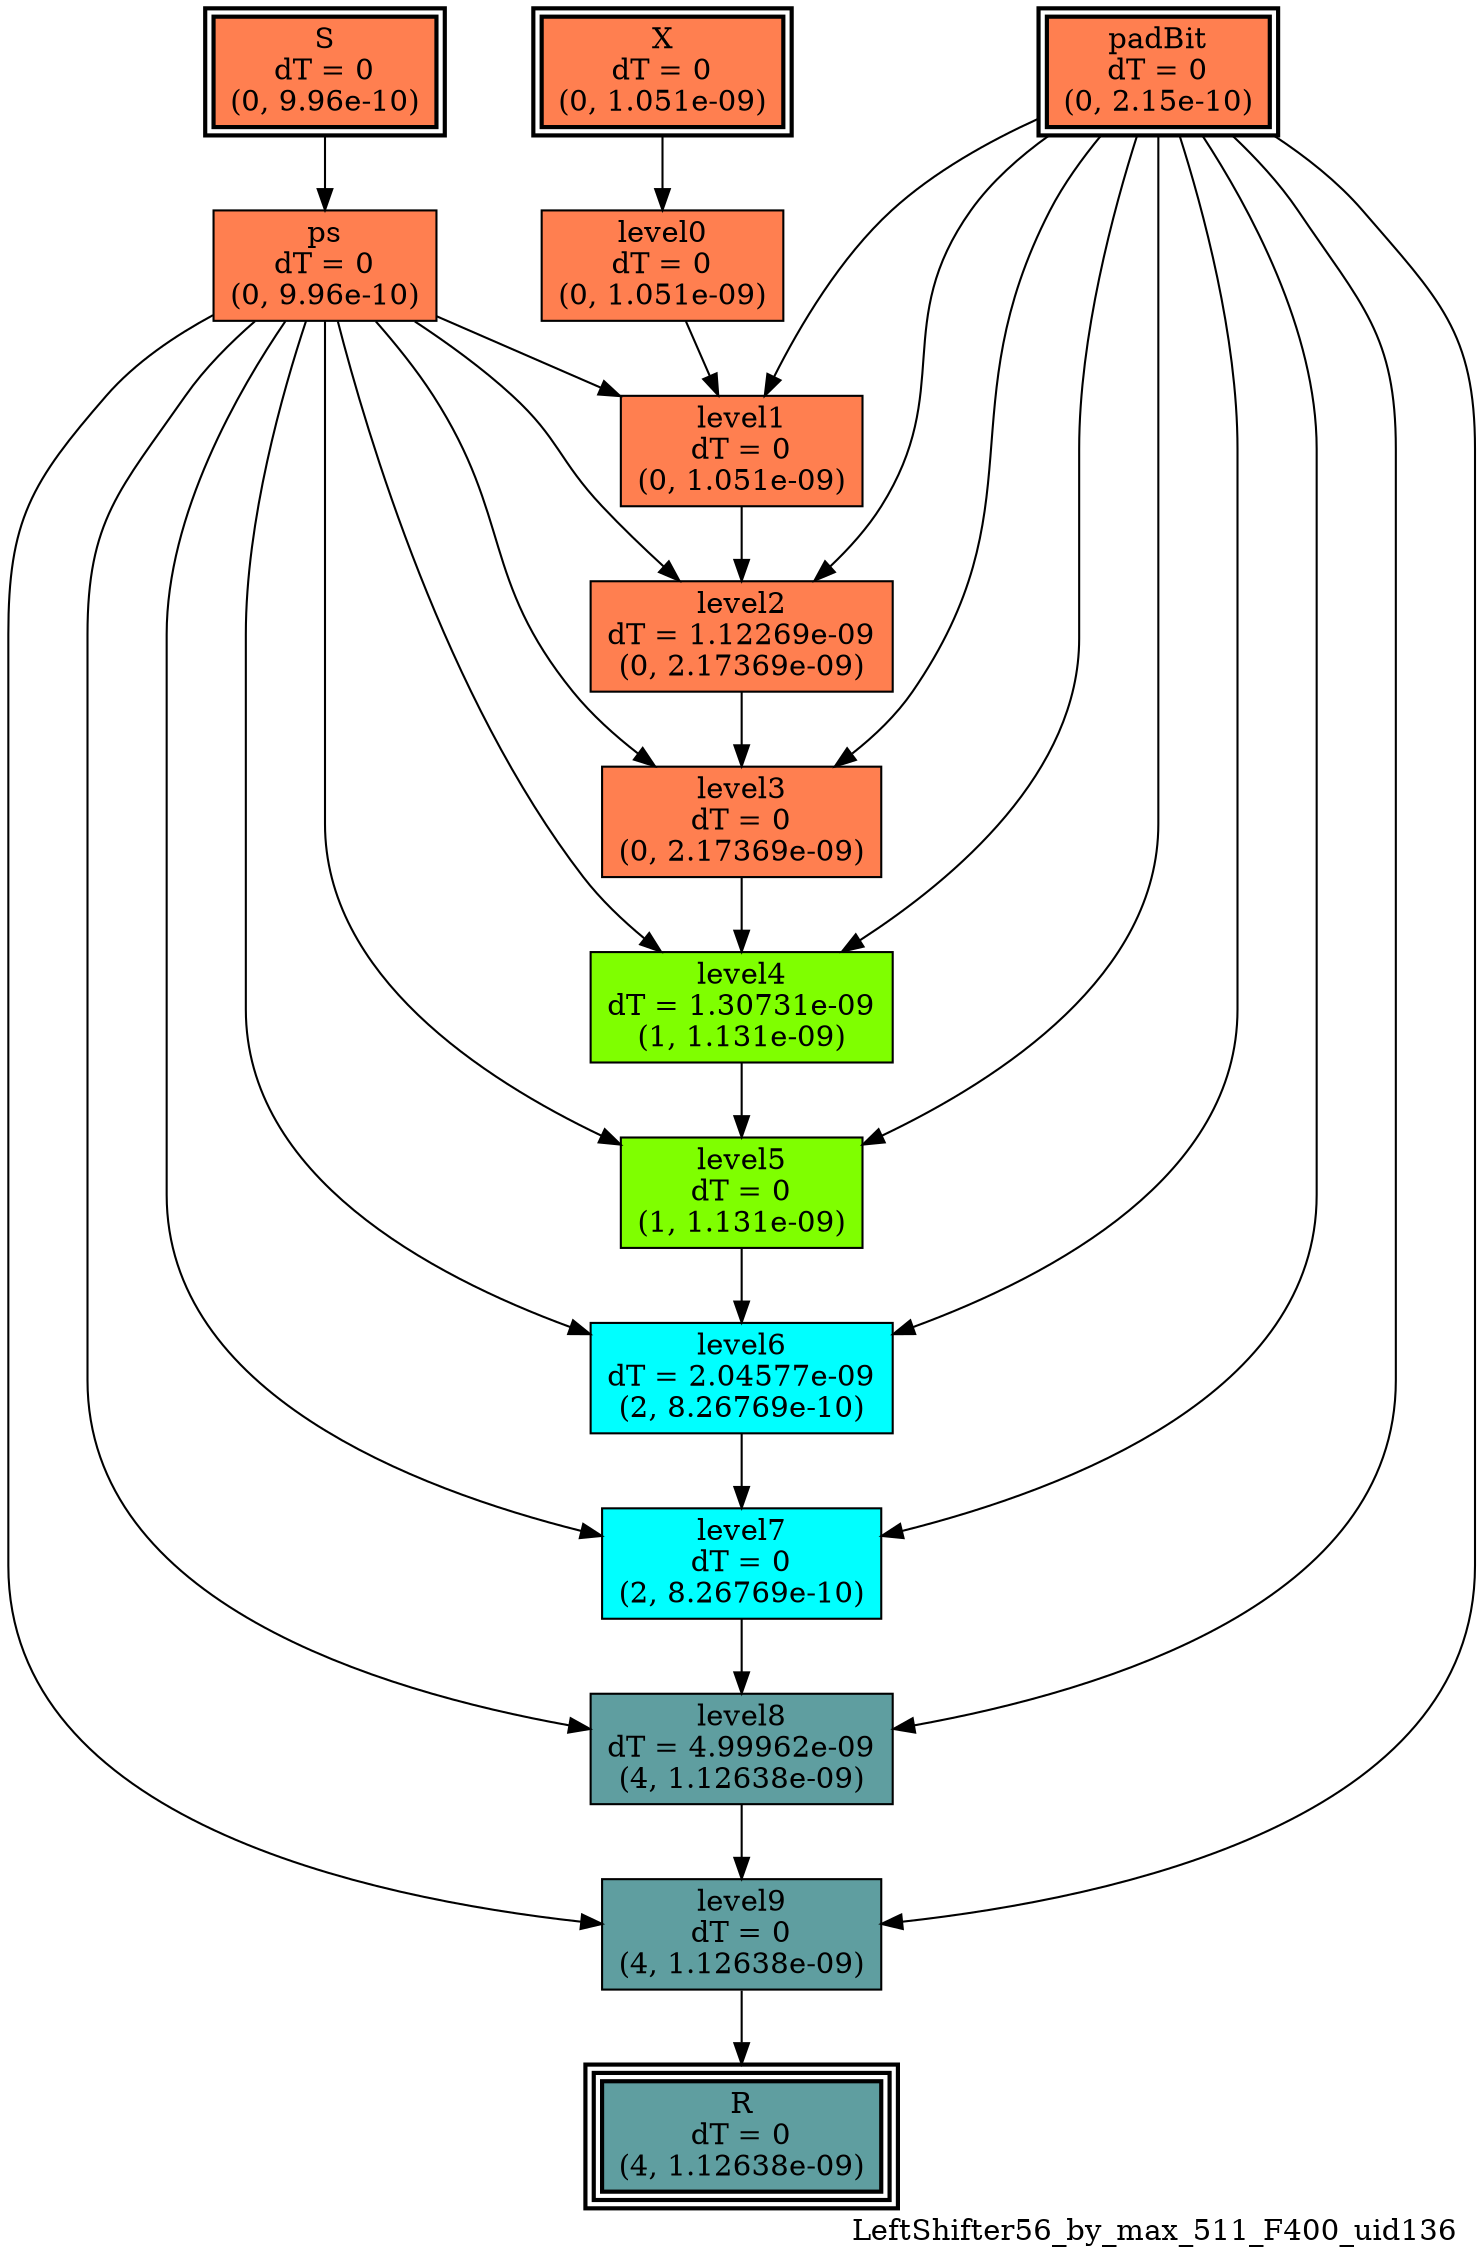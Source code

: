 digraph LeftShifter56_by_max_511_F400_uid136
{
	//graph drawing options
	label=LeftShifter56_by_max_511_F400_uid136;
	labelloc=bottom;
	labeljust=right;
	ratio=auto;
	nodesep=0.25;
	ranksep=0.5;

	//input/output signals of operator LeftShifter56_by_max_511_F400_uid136
	X__LeftShifter56_by_max_511_F400_uid136 [ label="X\ndT = 0\n(0, 1.051e-09)", shape=box, color=black, style="bold, filled", fillcolor=coral, peripheries=2 ];
	S__LeftShifter56_by_max_511_F400_uid136 [ label="S\ndT = 0\n(0, 9.96e-10)", shape=box, color=black, style="bold, filled", fillcolor=coral, peripheries=2 ];
	padBit__LeftShifter56_by_max_511_F400_uid136 [ label="padBit\ndT = 0\n(0, 2.15e-10)", shape=box, color=black, style="bold, filled", fillcolor=coral, peripheries=2 ];
	R__LeftShifter56_by_max_511_F400_uid136 [ label="R\ndT = 0\n(4, 1.12638e-09)", shape=box, color=black, style="bold, filled", fillcolor=cadetblue, peripheries=3 ];
	{rank=same X__LeftShifter56_by_max_511_F400_uid136, S__LeftShifter56_by_max_511_F400_uid136, padBit__LeftShifter56_by_max_511_F400_uid136};
	{rank=same R__LeftShifter56_by_max_511_F400_uid136};
	//internal signals of operator LeftShifter56_by_max_511_F400_uid136
	ps__LeftShifter56_by_max_511_F400_uid136 [ label="ps\ndT = 0\n(0, 9.96e-10)", shape=box, color=black, style=filled, fillcolor=coral, peripheries=1 ];
	level0__LeftShifter56_by_max_511_F400_uid136 [ label="level0\ndT = 0\n(0, 1.051e-09)", shape=box, color=black, style=filled, fillcolor=coral, peripheries=1 ];
	level1__LeftShifter56_by_max_511_F400_uid136 [ label="level1\ndT = 0\n(0, 1.051e-09)", shape=box, color=black, style=filled, fillcolor=coral, peripheries=1 ];
	level2__LeftShifter56_by_max_511_F400_uid136 [ label="level2\ndT = 1.12269e-09\n(0, 2.17369e-09)", shape=box, color=black, style=filled, fillcolor=coral, peripheries=1 ];
	level3__LeftShifter56_by_max_511_F400_uid136 [ label="level3\ndT = 0\n(0, 2.17369e-09)", shape=box, color=black, style=filled, fillcolor=coral, peripheries=1 ];
	level4__LeftShifter56_by_max_511_F400_uid136 [ label="level4\ndT = 1.30731e-09\n(1, 1.131e-09)", shape=box, color=black, style=filled, fillcolor=chartreuse, peripheries=1 ];
	level5__LeftShifter56_by_max_511_F400_uid136 [ label="level5\ndT = 0\n(1, 1.131e-09)", shape=box, color=black, style=filled, fillcolor=chartreuse, peripheries=1 ];
	level6__LeftShifter56_by_max_511_F400_uid136 [ label="level6\ndT = 2.04577e-09\n(2, 8.26769e-10)", shape=box, color=black, style=filled, fillcolor=cyan, peripheries=1 ];
	level7__LeftShifter56_by_max_511_F400_uid136 [ label="level7\ndT = 0\n(2, 8.26769e-10)", shape=box, color=black, style=filled, fillcolor=cyan, peripheries=1 ];
	level8__LeftShifter56_by_max_511_F400_uid136 [ label="level8\ndT = 4.99962e-09\n(4, 1.12638e-09)", shape=box, color=black, style=filled, fillcolor=cadetblue, peripheries=1 ];
	level9__LeftShifter56_by_max_511_F400_uid136 [ label="level9\ndT = 0\n(4, 1.12638e-09)", shape=box, color=black, style=filled, fillcolor=cadetblue, peripheries=1 ];

	//subcomponents of operator LeftShifter56_by_max_511_F400_uid136

	//input and internal signal connections of operator LeftShifter56_by_max_511_F400_uid136
	X__LeftShifter56_by_max_511_F400_uid136 -> level0__LeftShifter56_by_max_511_F400_uid136 [ arrowhead=normal, arrowsize=1.0, arrowtail=normal, color=black, dir=forward  ];
	S__LeftShifter56_by_max_511_F400_uid136 -> ps__LeftShifter56_by_max_511_F400_uid136 [ arrowhead=normal, arrowsize=1.0, arrowtail=normal, color=black, dir=forward  ];
	padBit__LeftShifter56_by_max_511_F400_uid136 -> level1__LeftShifter56_by_max_511_F400_uid136 [ arrowhead=normal, arrowsize=1.0, arrowtail=normal, color=black, dir=forward  ];
	padBit__LeftShifter56_by_max_511_F400_uid136 -> level2__LeftShifter56_by_max_511_F400_uid136 [ arrowhead=normal, arrowsize=1.0, arrowtail=normal, color=black, dir=forward  ];
	padBit__LeftShifter56_by_max_511_F400_uid136 -> level3__LeftShifter56_by_max_511_F400_uid136 [ arrowhead=normal, arrowsize=1.0, arrowtail=normal, color=black, dir=forward  ];
	padBit__LeftShifter56_by_max_511_F400_uid136 -> level4__LeftShifter56_by_max_511_F400_uid136 [ arrowhead=normal, arrowsize=1.0, arrowtail=normal, color=black, dir=forward  ];
	padBit__LeftShifter56_by_max_511_F400_uid136 -> level5__LeftShifter56_by_max_511_F400_uid136 [ arrowhead=normal, arrowsize=1.0, arrowtail=normal, color=black, dir=forward  ];
	padBit__LeftShifter56_by_max_511_F400_uid136 -> level6__LeftShifter56_by_max_511_F400_uid136 [ arrowhead=normal, arrowsize=1.0, arrowtail=normal, color=black, dir=forward  ];
	padBit__LeftShifter56_by_max_511_F400_uid136 -> level7__LeftShifter56_by_max_511_F400_uid136 [ arrowhead=normal, arrowsize=1.0, arrowtail=normal, color=black, dir=forward  ];
	padBit__LeftShifter56_by_max_511_F400_uid136 -> level8__LeftShifter56_by_max_511_F400_uid136 [ arrowhead=normal, arrowsize=1.0, arrowtail=normal, color=black, dir=forward  ];
	padBit__LeftShifter56_by_max_511_F400_uid136 -> level9__LeftShifter56_by_max_511_F400_uid136 [ arrowhead=normal, arrowsize=1.0, arrowtail=normal, color=black, dir=forward  ];
	ps__LeftShifter56_by_max_511_F400_uid136 -> level1__LeftShifter56_by_max_511_F400_uid136 [ arrowhead=normal, arrowsize=1.0, arrowtail=normal, color=black, dir=forward  ];
	ps__LeftShifter56_by_max_511_F400_uid136 -> level2__LeftShifter56_by_max_511_F400_uid136 [ arrowhead=normal, arrowsize=1.0, arrowtail=normal, color=black, dir=forward  ];
	ps__LeftShifter56_by_max_511_F400_uid136 -> level3__LeftShifter56_by_max_511_F400_uid136 [ arrowhead=normal, arrowsize=1.0, arrowtail=normal, color=black, dir=forward  ];
	ps__LeftShifter56_by_max_511_F400_uid136 -> level4__LeftShifter56_by_max_511_F400_uid136 [ arrowhead=normal, arrowsize=1.0, arrowtail=normal, color=black, dir=forward  ];
	ps__LeftShifter56_by_max_511_F400_uid136 -> level5__LeftShifter56_by_max_511_F400_uid136 [ arrowhead=normal, arrowsize=1.0, arrowtail=normal, color=black, dir=forward  ];
	ps__LeftShifter56_by_max_511_F400_uid136 -> level6__LeftShifter56_by_max_511_F400_uid136 [ arrowhead=normal, arrowsize=1.0, arrowtail=normal, color=black, dir=forward  ];
	ps__LeftShifter56_by_max_511_F400_uid136 -> level7__LeftShifter56_by_max_511_F400_uid136 [ arrowhead=normal, arrowsize=1.0, arrowtail=normal, color=black, dir=forward  ];
	ps__LeftShifter56_by_max_511_F400_uid136 -> level8__LeftShifter56_by_max_511_F400_uid136 [ arrowhead=normal, arrowsize=1.0, arrowtail=normal, color=black, dir=forward  ];
	ps__LeftShifter56_by_max_511_F400_uid136 -> level9__LeftShifter56_by_max_511_F400_uid136 [ arrowhead=normal, arrowsize=1.0, arrowtail=normal, color=black, dir=forward  ];
	level0__LeftShifter56_by_max_511_F400_uid136 -> level1__LeftShifter56_by_max_511_F400_uid136 [ arrowhead=normal, arrowsize=1.0, arrowtail=normal, color=black, dir=forward  ];
	level1__LeftShifter56_by_max_511_F400_uid136 -> level2__LeftShifter56_by_max_511_F400_uid136 [ arrowhead=normal, arrowsize=1.0, arrowtail=normal, color=black, dir=forward  ];
	level2__LeftShifter56_by_max_511_F400_uid136 -> level3__LeftShifter56_by_max_511_F400_uid136 [ arrowhead=normal, arrowsize=1.0, arrowtail=normal, color=black, dir=forward  ];
	level3__LeftShifter56_by_max_511_F400_uid136 -> level4__LeftShifter56_by_max_511_F400_uid136 [ arrowhead=normal, arrowsize=1.0, arrowtail=normal, color=black, dir=forward  ];
	level4__LeftShifter56_by_max_511_F400_uid136 -> level5__LeftShifter56_by_max_511_F400_uid136 [ arrowhead=normal, arrowsize=1.0, arrowtail=normal, color=black, dir=forward  ];
	level5__LeftShifter56_by_max_511_F400_uid136 -> level6__LeftShifter56_by_max_511_F400_uid136 [ arrowhead=normal, arrowsize=1.0, arrowtail=normal, color=black, dir=forward  ];
	level6__LeftShifter56_by_max_511_F400_uid136 -> level7__LeftShifter56_by_max_511_F400_uid136 [ arrowhead=normal, arrowsize=1.0, arrowtail=normal, color=black, dir=forward  ];
	level7__LeftShifter56_by_max_511_F400_uid136 -> level8__LeftShifter56_by_max_511_F400_uid136 [ arrowhead=normal, arrowsize=1.0, arrowtail=normal, color=black, dir=forward  ];
	level8__LeftShifter56_by_max_511_F400_uid136 -> level9__LeftShifter56_by_max_511_F400_uid136 [ arrowhead=normal, arrowsize=1.0, arrowtail=normal, color=black, dir=forward  ];
	level9__LeftShifter56_by_max_511_F400_uid136 -> R__LeftShifter56_by_max_511_F400_uid136 [ arrowhead=normal, arrowsize=1.0, arrowtail=normal, color=black, dir=forward  ];
}

